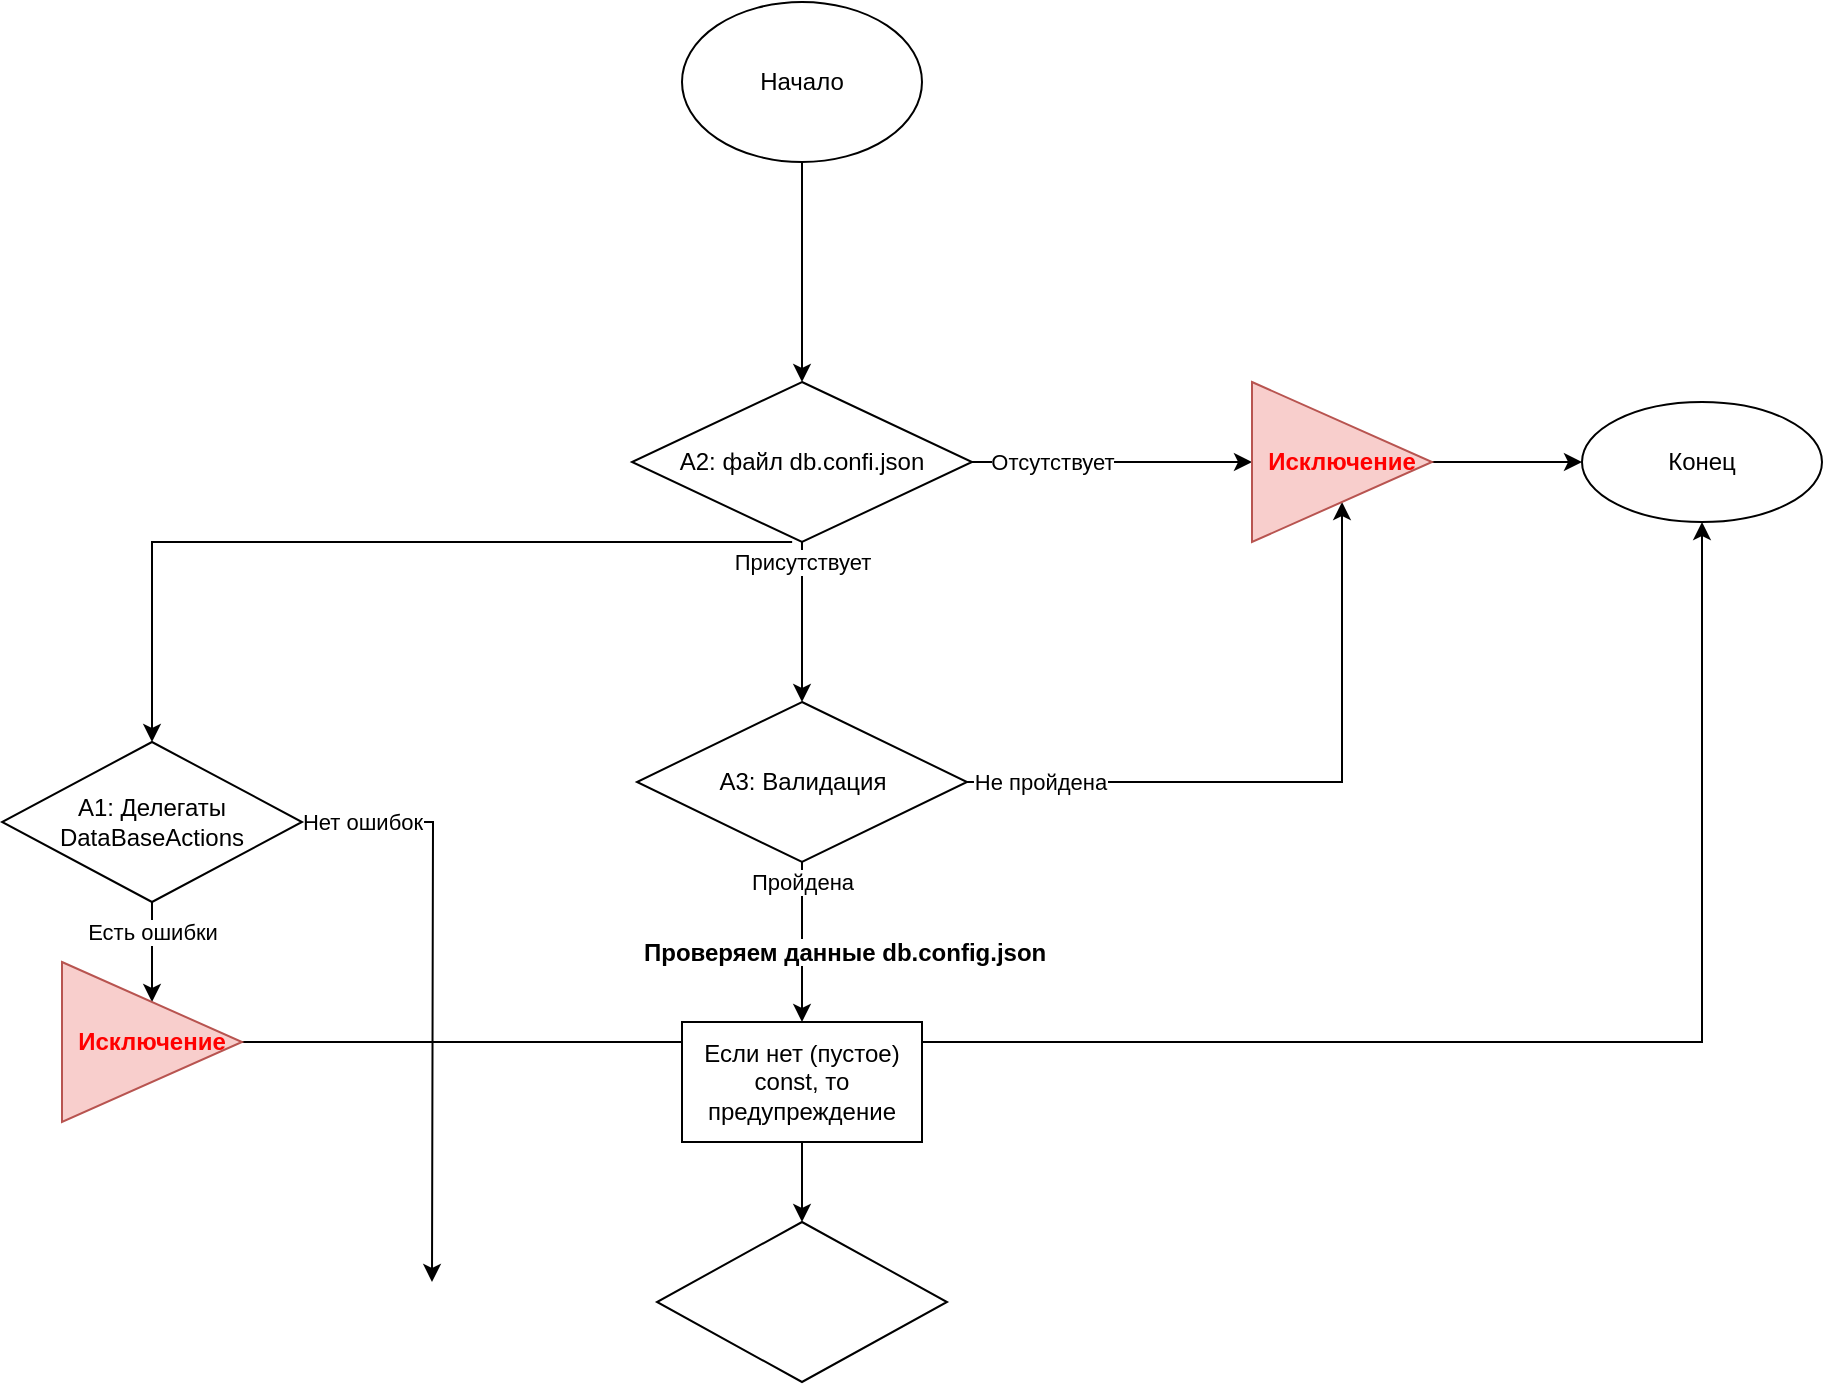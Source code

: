 <mxfile version="20.4.0" type="github">
  <diagram id="1kya2VSnhpykryTwjLcf" name="Страница 1">
    <mxGraphModel dx="1185" dy="2353" grid="1" gridSize="10" guides="1" tooltips="1" connect="1" arrows="1" fold="1" page="1" pageScale="1" pageWidth="1169" pageHeight="1654" math="0" shadow="0">
      <root>
        <mxCell id="0" />
        <mxCell id="1" parent="0" />
        <mxCell id="RXMAYbVL5oOYPciDAXBC-3" value="" style="edgeStyle=orthogonalEdgeStyle;rounded=0;orthogonalLoop=1;jettySize=auto;html=1;" edge="1" parent="1" source="qSYNQjV0j3aE5ffJ13Yq-1" target="RXMAYbVL5oOYPciDAXBC-5">
          <mxGeometry relative="1" as="geometry" />
        </mxCell>
        <mxCell id="RXMAYbVL5oOYPciDAXBC-8" value="Нет ошибок" style="edgeStyle=orthogonalEdgeStyle;rounded=0;orthogonalLoop=1;jettySize=auto;html=1;exitX=1;exitY=0.5;exitDx=0;exitDy=0;" edge="1" parent="1" source="RXMAYbVL5oOYPciDAXBC-2">
          <mxGeometry x="-0.796" relative="1" as="geometry">
            <mxPoint x="230" y="630" as="targetPoint" />
            <mxPoint as="offset" />
          </mxGeometry>
        </mxCell>
        <mxCell id="qSYNQjV0j3aE5ffJ13Yq-1" value="Начало" style="ellipse;whiteSpace=wrap;html=1;" parent="1" vertex="1">
          <mxGeometry x="355" y="-10" width="120" height="80" as="geometry" />
        </mxCell>
        <mxCell id="RXMAYbVL5oOYPciDAXBC-23" value="Есть ошибки" style="edgeStyle=orthogonalEdgeStyle;rounded=0;orthogonalLoop=1;jettySize=auto;html=1;fontColor=#000000;" edge="1" parent="1" source="RXMAYbVL5oOYPciDAXBC-2" target="RXMAYbVL5oOYPciDAXBC-21">
          <mxGeometry relative="1" as="geometry" />
        </mxCell>
        <mxCell id="RXMAYbVL5oOYPciDAXBC-2" value="А1: Делегаты DataBaseActions" style="rhombus;whiteSpace=wrap;html=1;" vertex="1" parent="1">
          <mxGeometry x="15" y="360" width="150" height="80" as="geometry" />
        </mxCell>
        <mxCell id="RXMAYbVL5oOYPciDAXBC-10" value="Отсутствует" style="edgeStyle=orthogonalEdgeStyle;rounded=0;orthogonalLoop=1;jettySize=auto;html=1;entryX=0;entryY=0.5;entryDx=0;entryDy=0;" edge="1" parent="1" source="RXMAYbVL5oOYPciDAXBC-5" target="RXMAYbVL5oOYPciDAXBC-20">
          <mxGeometry x="-0.429" relative="1" as="geometry">
            <mxPoint x="605" y="220" as="targetPoint" />
            <mxPoint as="offset" />
          </mxGeometry>
        </mxCell>
        <mxCell id="RXMAYbVL5oOYPciDAXBC-12" value="Присутствует" style="edgeStyle=orthogonalEdgeStyle;rounded=0;orthogonalLoop=1;jettySize=auto;html=1;" edge="1" parent="1" source="RXMAYbVL5oOYPciDAXBC-5" target="RXMAYbVL5oOYPciDAXBC-11">
          <mxGeometry x="-0.75" relative="1" as="geometry">
            <mxPoint as="offset" />
          </mxGeometry>
        </mxCell>
        <mxCell id="RXMAYbVL5oOYPciDAXBC-5" value="А2: файл db.confi.json" style="rhombus;whiteSpace=wrap;html=1;" vertex="1" parent="1">
          <mxGeometry x="330" y="180" width="170" height="80" as="geometry" />
        </mxCell>
        <mxCell id="RXMAYbVL5oOYPciDAXBC-18" value="" style="edgeStyle=orthogonalEdgeStyle;rounded=0;orthogonalLoop=1;jettySize=auto;html=1;exitX=1;exitY=0.5;exitDx=0;exitDy=0;" edge="1" parent="1" source="RXMAYbVL5oOYPciDAXBC-20" target="RXMAYbVL5oOYPciDAXBC-17">
          <mxGeometry relative="1" as="geometry">
            <mxPoint x="725" y="220" as="sourcePoint" />
          </mxGeometry>
        </mxCell>
        <mxCell id="RXMAYbVL5oOYPciDAXBC-14" value="Не пройдена" style="edgeStyle=orthogonalEdgeStyle;rounded=0;orthogonalLoop=1;jettySize=auto;html=1;entryX=0.5;entryY=1;entryDx=0;entryDy=0;" edge="1" parent="1" source="RXMAYbVL5oOYPciDAXBC-11" target="RXMAYbVL5oOYPciDAXBC-20">
          <mxGeometry x="-0.781" relative="1" as="geometry">
            <mxPoint x="665" y="250" as="targetPoint" />
            <mxPoint as="offset" />
          </mxGeometry>
        </mxCell>
        <mxCell id="RXMAYbVL5oOYPciDAXBC-16" value="Пройдена" style="edgeStyle=orthogonalEdgeStyle;rounded=0;orthogonalLoop=1;jettySize=auto;html=1;" edge="1" parent="1" source="RXMAYbVL5oOYPciDAXBC-11">
          <mxGeometry x="-0.75" relative="1" as="geometry">
            <mxPoint x="415" y="500" as="targetPoint" />
            <mxPoint as="offset" />
          </mxGeometry>
        </mxCell>
        <mxCell id="RXMAYbVL5oOYPciDAXBC-11" value="А3: Валидация" style="rhombus;whiteSpace=wrap;html=1;" vertex="1" parent="1">
          <mxGeometry x="332.5" y="340" width="165" height="80" as="geometry" />
        </mxCell>
        <mxCell id="RXMAYbVL5oOYPciDAXBC-17" value="Конец" style="ellipse;whiteSpace=wrap;html=1;" vertex="1" parent="1">
          <mxGeometry x="805" y="190" width="120" height="60" as="geometry" />
        </mxCell>
        <mxCell id="RXMAYbVL5oOYPciDAXBC-20" value="Исключение" style="triangle;whiteSpace=wrap;html=1;fillColor=#f8cecc;strokeColor=#b85450;fontColor=#FF0000;fontStyle=1" vertex="1" parent="1">
          <mxGeometry x="640" y="180" width="90" height="80" as="geometry" />
        </mxCell>
        <mxCell id="RXMAYbVL5oOYPciDAXBC-24" style="edgeStyle=orthogonalEdgeStyle;rounded=0;orthogonalLoop=1;jettySize=auto;html=1;fontColor=#000000;entryX=0.5;entryY=1;entryDx=0;entryDy=0;" edge="1" parent="1" source="RXMAYbVL5oOYPciDAXBC-21" target="RXMAYbVL5oOYPciDAXBC-17">
          <mxGeometry relative="1" as="geometry">
            <mxPoint x="240" y="240" as="targetPoint" />
          </mxGeometry>
        </mxCell>
        <mxCell id="RXMAYbVL5oOYPciDAXBC-21" value="Исключение" style="triangle;whiteSpace=wrap;html=1;fillColor=#f8cecc;strokeColor=#b85450;fontColor=#FF0000;fontStyle=1" vertex="1" parent="1">
          <mxGeometry x="45" y="470" width="90" height="80" as="geometry" />
        </mxCell>
        <mxCell id="RXMAYbVL5oOYPciDAXBC-25" value="Проверяем данные db.config.json" style="text;strokeColor=none;fillColor=none;align=left;verticalAlign=middle;spacingLeft=4;spacingRight=4;overflow=hidden;points=[[0,0.5],[1,0.5]];portConstraint=eastwest;rotatable=0;fontColor=#000000;labelBackgroundColor=#FFFFFF;fontStyle=1;labelBorderColor=none;spacingTop=0;spacingBottom=1;horizontal=1;" vertex="1" parent="1">
          <mxGeometry x="330" y="450" width="220" height="30" as="geometry" />
        </mxCell>
        <mxCell id="RXMAYbVL5oOYPciDAXBC-28" value="" style="edgeStyle=orthogonalEdgeStyle;rounded=0;orthogonalLoop=1;jettySize=auto;html=1;fontColor=#000000;" edge="1" parent="1" source="RXMAYbVL5oOYPciDAXBC-26" target="RXMAYbVL5oOYPciDAXBC-27">
          <mxGeometry relative="1" as="geometry" />
        </mxCell>
        <mxCell id="RXMAYbVL5oOYPciDAXBC-26" value="Если нет (пустое) const, то предупреждение" style="rounded=0;whiteSpace=wrap;html=1;labelBackgroundColor=#FFFFFF;labelBorderColor=none;fontColor=#000000;" vertex="1" parent="1">
          <mxGeometry x="355" y="500" width="120" height="60" as="geometry" />
        </mxCell>
        <mxCell id="RXMAYbVL5oOYPciDAXBC-27" value="" style="rhombus;whiteSpace=wrap;html=1;fontColor=#000000;rounded=0;labelBackgroundColor=#FFFFFF;labelBorderColor=none;" vertex="1" parent="1">
          <mxGeometry x="342.5" y="600" width="145" height="80" as="geometry" />
        </mxCell>
        <mxCell id="RXMAYbVL5oOYPciDAXBC-31" value="" style="endArrow=classic;html=1;rounded=0;fontColor=#000000;entryX=0.5;entryY=0;entryDx=0;entryDy=0;exitX=0.471;exitY=1;exitDx=0;exitDy=0;exitPerimeter=0;" edge="1" parent="1" source="RXMAYbVL5oOYPciDAXBC-5" target="RXMAYbVL5oOYPciDAXBC-2">
          <mxGeometry width="50" height="50" relative="1" as="geometry">
            <mxPoint x="410" y="310" as="sourcePoint" />
            <mxPoint x="215" y="270" as="targetPoint" />
            <Array as="points">
              <mxPoint x="90" y="260" />
            </Array>
          </mxGeometry>
        </mxCell>
      </root>
    </mxGraphModel>
  </diagram>
</mxfile>

